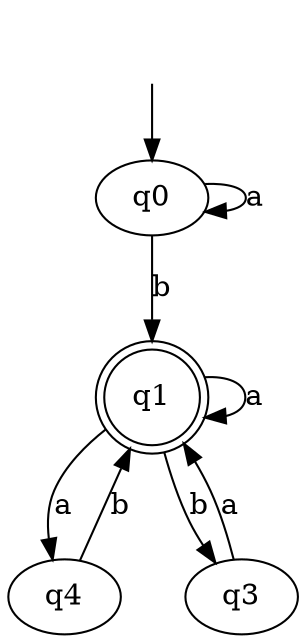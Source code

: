 digraph {
	start [style = "invis"]
	start -> "q0"
	"q0"
	"q0" -> "q0"
[label = "a"]	"q1" [shape=doublecircle]
	"q0" -> "q1"
[label = "b"]	"q1" -> "q1"
[label = "a"]	"q4"
	"q1" -> "q4"
[label = "a"]	"q3"
	"q1" -> "q3"
[label = "b"]	"q4" -> "q1"
[label = "b"]	"q3" -> "q1"
[label = "a"]}
